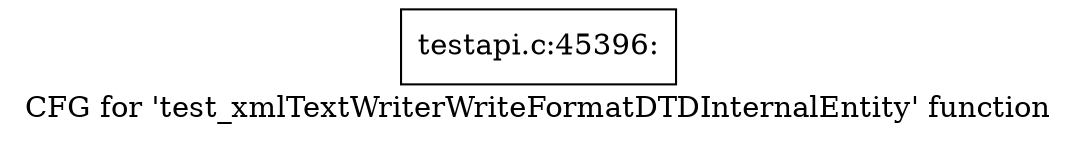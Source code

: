 digraph "CFG for 'test_xmlTextWriterWriteFormatDTDInternalEntity' function" {
	label="CFG for 'test_xmlTextWriterWriteFormatDTDInternalEntity' function";

	Node0x591a410 [shape=record,label="{testapi.c:45396:}"];
}
